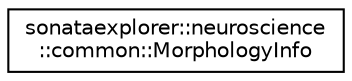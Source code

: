 digraph "Graphical Class Hierarchy"
{
 // LATEX_PDF_SIZE
  edge [fontname="Helvetica",fontsize="10",labelfontname="Helvetica",labelfontsize="10"];
  node [fontname="Helvetica",fontsize="10",shape=record];
  rankdir="LR";
  Node0 [label="sonataexplorer::neuroscience\l::common::MorphologyInfo",height=0.2,width=0.4,color="black", fillcolor="white", style="filled",URL="$dd/dd3/structsonataexplorer_1_1neuroscience_1_1common_1_1MorphologyInfo.html",tooltip=" "];
}
